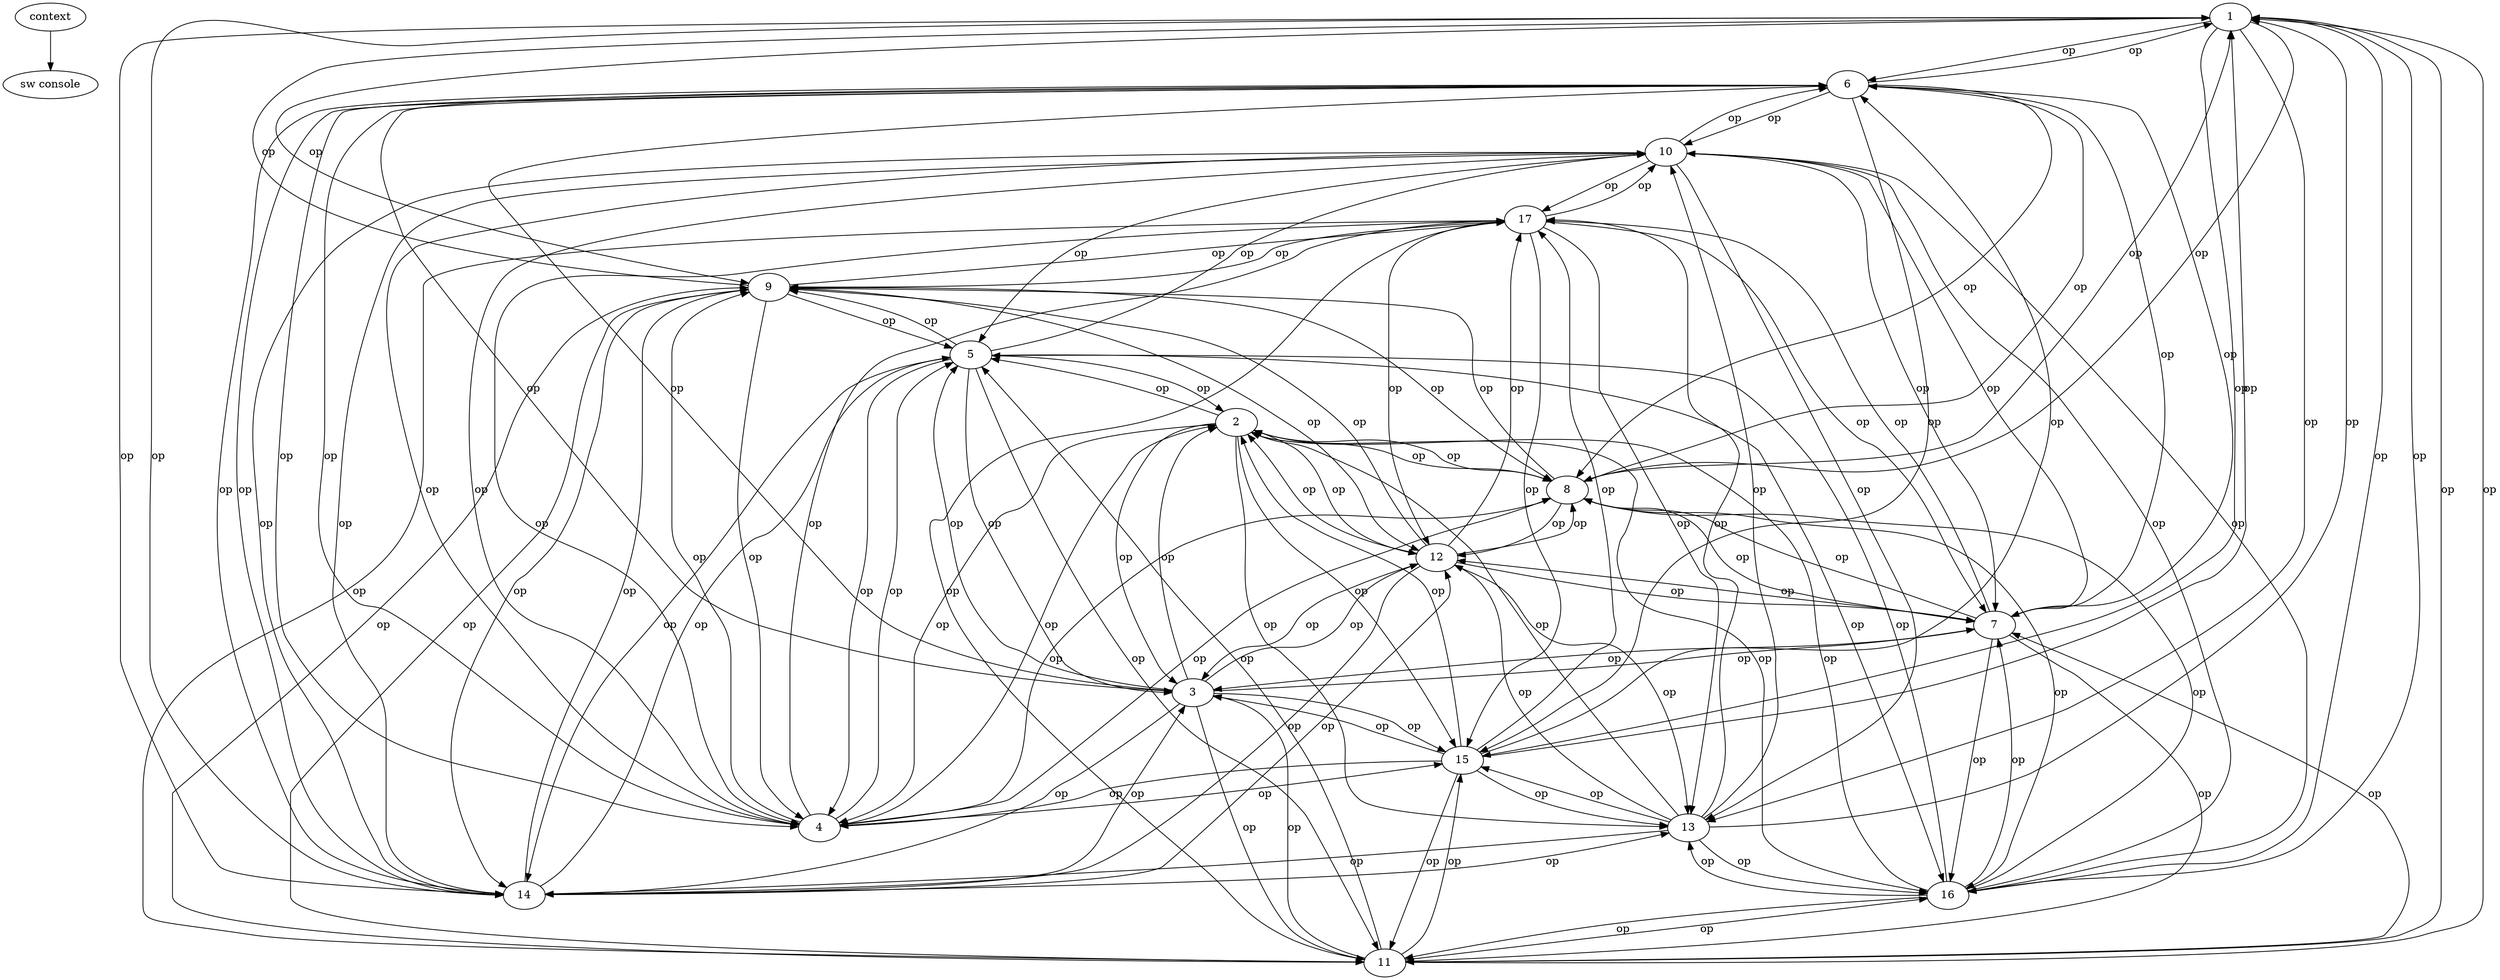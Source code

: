 digraph g {
"context" -> "sw console"
"1" -> "6" [label="op",arrowhead=normal]
"1" -> "8" [label="op",arrowhead=normal]
"1" -> "9" [label="op",arrowhead=normal]
"1" -> "11" [label="op",arrowhead=normal]
"1" -> "13" [label="op",arrowhead=normal]
"1" -> "14" [label="op",arrowhead=normal]
"1" -> "15" [label="op",arrowhead=normal]
"1" -> "16" [label="op",arrowhead=normal]
"6" -> "1" [label="op",arrowhead=normal]
"6" -> "3" [label="op",arrowhead=normal]
"6" -> "4" [label="op",arrowhead=normal]
"6" -> "7" [label="op",arrowhead=normal]
"6" -> "8" [label="op",arrowhead=normal]
"6" -> "10" [label="op",arrowhead=normal]
"6" -> "14" [label="op",arrowhead=normal]
"6" -> "15" [label="op",arrowhead=normal]
"8" -> "1" [label="op",arrowhead=normal]
"8" -> "2" [label="op",arrowhead=normal]
"8" -> "4" [label="op",arrowhead=normal]
"8" -> "6" [label="op",arrowhead=normal]
"8" -> "7" [label="op",arrowhead=normal]
"8" -> "9" [label="op",arrowhead=normal]
"8" -> "12" [label="op",arrowhead=normal]
"8" -> "16" [label="op",arrowhead=normal]
"9" -> "1" [label="op",arrowhead=normal]
"9" -> "4" [label="op",arrowhead=normal]
"9" -> "5" [label="op",arrowhead=normal]
"9" -> "8" [label="op",arrowhead=normal]
"9" -> "11" [label="op",arrowhead=normal]
"9" -> "12" [label="op",arrowhead=normal]
"9" -> "14" [label="op",arrowhead=normal]
"9" -> "17" [label="op",arrowhead=normal]
"11" -> "1" [label="op",arrowhead=normal]
"11" -> "3" [label="op",arrowhead=normal]
"11" -> "5" [label="op",arrowhead=normal]
"11" -> "7" [label="op",arrowhead=normal]
"11" -> "9" [label="op",arrowhead=normal]
"11" -> "15" [label="op",arrowhead=normal]
"11" -> "16" [label="op",arrowhead=normal]
"11" -> "17" [label="op",arrowhead=normal]
"13" -> "1" [label="op",arrowhead=normal]
"13" -> "2" [label="op",arrowhead=normal]
"13" -> "10" [label="op",arrowhead=normal]
"13" -> "12" [label="op",arrowhead=normal]
"13" -> "14" [label="op",arrowhead=normal]
"13" -> "15" [label="op",arrowhead=normal]
"13" -> "16" [label="op",arrowhead=normal]
"13" -> "17" [label="op",arrowhead=normal]
"14" -> "1" [label="op",arrowhead=normal]
"14" -> "3" [label="op",arrowhead=normal]
"14" -> "5" [label="op",arrowhead=normal]
"14" -> "6" [label="op",arrowhead=normal]
"14" -> "9" [label="op",arrowhead=normal]
"14" -> "10" [label="op",arrowhead=normal]
"14" -> "12" [label="op",arrowhead=normal]
"14" -> "13" [label="op",arrowhead=normal]
"15" -> "1" [label="op",arrowhead=normal]
"15" -> "2" [label="op",arrowhead=normal]
"15" -> "3" [label="op",arrowhead=normal]
"15" -> "4" [label="op",arrowhead=normal]
"15" -> "6" [label="op",arrowhead=normal]
"15" -> "11" [label="op",arrowhead=normal]
"15" -> "13" [label="op",arrowhead=normal]
"15" -> "17" [label="op",arrowhead=normal]
"16" -> "1" [label="op",arrowhead=normal]
"16" -> "2" [label="op",arrowhead=normal]
"16" -> "5" [label="op",arrowhead=normal]
"16" -> "7" [label="op",arrowhead=normal]
"16" -> "8" [label="op",arrowhead=normal]
"16" -> "10" [label="op",arrowhead=normal]
"16" -> "11" [label="op",arrowhead=normal]
"16" -> "13" [label="op",arrowhead=normal]
"2" -> "3" [label="op",arrowhead=normal]
"2" -> "4" [label="op",arrowhead=normal]
"2" -> "5" [label="op",arrowhead=normal]
"2" -> "8" [label="op",arrowhead=normal]
"2" -> "12" [label="op",arrowhead=normal]
"2" -> "13" [label="op",arrowhead=normal]
"2" -> "15" [label="op",arrowhead=normal]
"2" -> "16" [label="op",arrowhead=normal]
"3" -> "2" [label="op",arrowhead=normal]
"3" -> "5" [label="op",arrowhead=normal]
"3" -> "6" [label="op",arrowhead=normal]
"3" -> "7" [label="op",arrowhead=normal]
"3" -> "11" [label="op",arrowhead=normal]
"3" -> "12" [label="op",arrowhead=normal]
"3" -> "14" [label="op",arrowhead=normal]
"3" -> "15" [label="op",arrowhead=normal]
"4" -> "2" [label="op",arrowhead=normal]
"4" -> "5" [label="op",arrowhead=normal]
"4" -> "6" [label="op",arrowhead=normal]
"4" -> "8" [label="op",arrowhead=normal]
"4" -> "9" [label="op",arrowhead=normal]
"4" -> "10" [label="op",arrowhead=normal]
"4" -> "15" [label="op",arrowhead=normal]
"4" -> "17" [label="op",arrowhead=normal]
"5" -> "2" [label="op",arrowhead=normal]
"5" -> "3" [label="op",arrowhead=normal]
"5" -> "4" [label="op",arrowhead=normal]
"5" -> "9" [label="op",arrowhead=normal]
"5" -> "10" [label="op",arrowhead=normal]
"5" -> "11" [label="op",arrowhead=normal]
"5" -> "14" [label="op",arrowhead=normal]
"5" -> "16" [label="op",arrowhead=normal]
"12" -> "2" [label="op",arrowhead=normal]
"12" -> "3" [label="op",arrowhead=normal]
"12" -> "7" [label="op",arrowhead=normal]
"12" -> "8" [label="op",arrowhead=normal]
"12" -> "9" [label="op",arrowhead=normal]
"12" -> "13" [label="op",arrowhead=normal]
"12" -> "14" [label="op",arrowhead=normal]
"12" -> "17" [label="op",arrowhead=normal]
"7" -> "3" [label="op",arrowhead=normal]
"7" -> "6" [label="op",arrowhead=normal]
"7" -> "8" [label="op",arrowhead=normal]
"7" -> "10" [label="op",arrowhead=normal]
"7" -> "11" [label="op",arrowhead=normal]
"7" -> "12" [label="op",arrowhead=normal]
"7" -> "16" [label="op",arrowhead=normal]
"7" -> "17" [label="op",arrowhead=normal]
"10" -> "4" [label="op",arrowhead=normal]
"10" -> "5" [label="op",arrowhead=normal]
"10" -> "6" [label="op",arrowhead=normal]
"10" -> "7" [label="op",arrowhead=normal]
"10" -> "13" [label="op",arrowhead=normal]
"10" -> "14" [label="op",arrowhead=normal]
"10" -> "16" [label="op",arrowhead=normal]
"10" -> "17" [label="op",arrowhead=normal]
"17" -> "4" [label="op",arrowhead=normal]
"17" -> "7" [label="op",arrowhead=normal]
"17" -> "9" [label="op",arrowhead=normal]
"17" -> "10" [label="op",arrowhead=normal]
"17" -> "11" [label="op",arrowhead=normal]
"17" -> "12" [label="op",arrowhead=normal]
"17" -> "13" [label="op",arrowhead=normal]
"17" -> "15" [label="op",arrowhead=normal]
}
